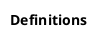 @startuml
title "Definitions"
hide empty members
remove @unlinked

abstract class "Non-FORM-L\nModelling Item" as nItem << (M, Beige) >>
class "Non-FORM-L\nModel" as nModel << (X, Yellow) >>
class Binding << (X, Yellow) >>

abstract class "FORM-L\nModelling Item" as Item << (M, Beige) >>
abstract class "Organisational\nItem" as oItem << (O, Gold) >>
abstract class "Temporal\nItem" as tItem << (T, LightSkyBlue) >>
abstract class "Behavioural\nItem" as bItem << (B, LightGreen) >>
abstract class "Interface\nItem" as iItem << (I, Salmon) >>

class Mockup << (O, Gold) >>
abstract class Model << (O, Gold) >>
class "FORM-L\nModel" as fModel << (O, Gold) >>
class "Partial\nModel" as pModel << (O, Gold) >>
class "Root Model" as rModel << (O, Gold) >>

class "Discrete\nTemporal Locator" as DTL << (T, LightSkyBlue) >>
class "Continuous\nTemporal Locator" as CTL << (T, LightSkyBlue) >>
class "Sliding\nTemporal Locator" as STL << (T, LightSkyBlue) >>

abstract class Class << (C, LightGreen ) >>
abstract class "Defined\nClass" as dClass << (C, LightGreen ) >>
class "Non-valued\nClass" as nClass << (C, LightGreen ) >>
abstract class "Valued\nClass" as vClass << (C, LightGreen ) >>

abstract class "Variable\nClass" as variableClass << (C, LightGreen ) >>
abstract class "Defined Variable Class" as dVariableClass << (C, LightGreen) >>
class "Boolean\nClass" as booleanClass << (C, LightGreen) >>
class "Integer\nClass" as integerClass << (C, LightGreen) >>
class "Real\nClass" as realClass << (C, LightGreen) >>
class "Quantity\nClass" as quantityClass << (C, LightGreen) >>
class "String\nClass" as stringClass << (C, LightGreen) >>
class "Enumerated\nClass" as enumeratedClass << (C, LightGreen) >>
class "Event\nClass" as eventClass << (C, LightGreen ) >>
abstract class "Generic Property\nClass" as abstractPropertyClass << (C, LightGreen ) >>
class "Property\nClass" as propertyClass << (C, LightGreen ) >>
class "Objective\nClass" as objectiveClass << (C, LightGreen ) >>
class "Assumption\nClass" as assumptionClass << (C, LightGreen ) >>
class "Requirement\nClass" as requirementClass << (C, LightGreen ) >>
class "Guarantee\nClass" as guaranteeClass << (C, LightGreen ) >>
class "Guard\nClass" as guardClass << (C, LightGreen ) >>

abstract class "Set\nClass" as setClass << (C, LightGreen ) >>
class "Set of Objects" as soClass << (C, LightGreen) >>
class "Set of Values" as svClass << (C, LightGreen) >>


abstract class "Pre-Defined\nClass" as pdClass << (P, LightGreen ) >>
abstract class "Pre-Defined\nVariable\nClass" as pVariableClass << (P, LightGreen ) >>
class "Class\nBoolean" as pClassBoolean << (P, LightGreen ) >>
class "Class\nInteger" as pClassInteger << (P, LightGreen ) >>
class "Class\nReal" as pClassReal << (P, LightGreen ) >>
class "Class\nString" as pClassString << (P, LightGreen ) >>

class "Class\nEvent" as pClassEvent << (P, LightGreen ) >>

abstract class "Pre-Defined\nProperty\nClass" as pPropertyClass << (P, LightGreen ) >>
class "Class\nProperty" as pClassProperty << (P, LightGreen ) >>
class "Class\nObjective" as pClassObjective << (P, LightGreen ) >>
class "Class\nRequirement" as pClassRequirement << (P, LightGreen ) >>
class "Class\nAssumption" as pClassAssumption << (P, LightGreen ) >>
class "Class\nGuarantee" as pClassGuarantee << (P, LightGreen ) >>
class "Class\nGuard" as pClassGuard << (P, LightGreen ) >>
class "Class\nObject" as pClassObject << (P, LightGreen ) >>

abstract class Object << (O, LightGreen ) >>
abstract class "Valued\nObject" as vObject << (O, LightGreen) >>
class "Non-valued\nObject" as nObject << (O, LightGreen) >>
abstract class Variable << (O, LightGreen) >>
class Event     << (O, LightGreen) >>
abstract class Set       << (O, LightGreen) >>
abstract class "Generic Property" as genericProperty << (O, LightGreen) >>
class Property << (O, LightGreen) >>
class Boolean      << (O, LightGreen) >>
class "Automaton" as Statechart  << (O, LightGreen) >>
class Integer      << (O, LightGreen) >>
class Real         << (O, LightGreen) >>
class Quantity     << (O, LightGreen) >>
class String       << (O, LightGreen) >>
class Assumption    << (O, LightGreen) >>
class Objective    << (O, LightGreen) >>
class Requirement    << (O, LightGreen) >>
class Guarantee    << (O, LightGreen) >>
class Guard    << (O, LightGreen) >>
class "Set of Objects" as oSet    << (O, LightGreen) >>
class "Set of Values" as vSet    << (O, LightGreen) >>

class Contract << (I, Salmon) >>
class Encroachment << (I, Salmon) >>

abstract class Statement  << (S, Magenta) >>
class Declaration  << (D, Magenta) >>
class Redeclaration  << (R, Magenta) >>

abstract class "Definition Block" as Definition << (d, Magenta) >>
class "Global Definition" as gDefinition << (d, Magenta) >>
class "Single Statement\nDefinition Block" as sDefinition  << (d, Magenta) >>
class "Multiple Statements\nDefinition Block" as mDefinition  << (d, Magenta) >>

abstract class Instruction  << (I, Magenta) >>

class Expression  << (f, LightGrey) >>

@enduml